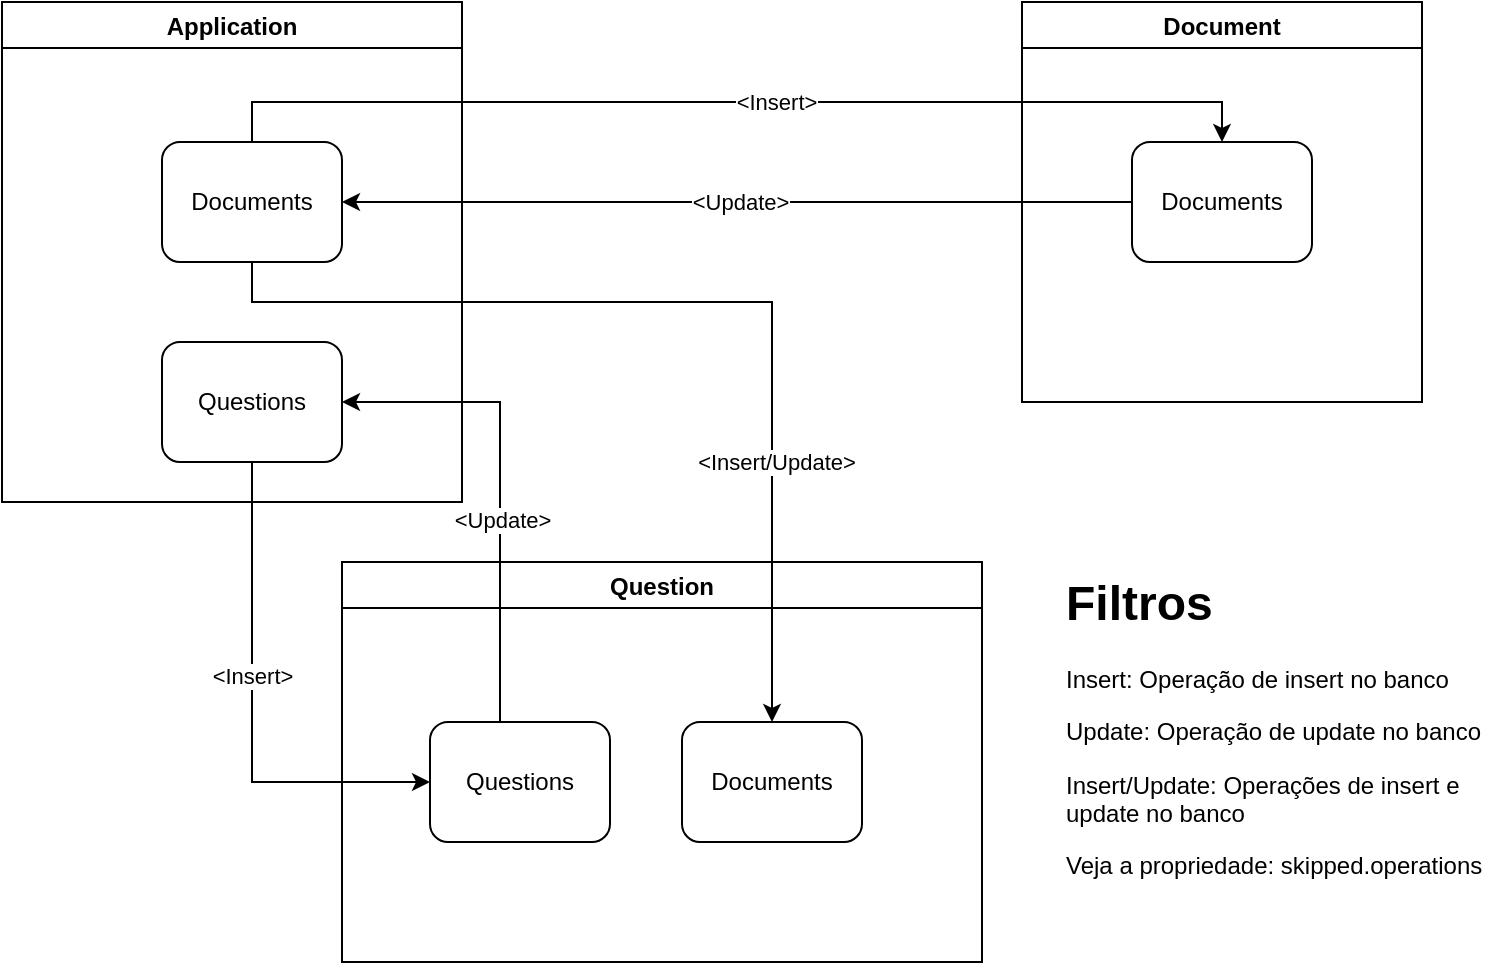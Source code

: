 <mxfile version="24.7.6">
  <diagram name="Página-1" id="1I2NpguU9Cbnj842ZvMQ">
    <mxGraphModel dx="1290" dy="558" grid="1" gridSize="10" guides="1" tooltips="1" connect="1" arrows="1" fold="1" page="1" pageScale="1" pageWidth="827" pageHeight="1169" math="0" shadow="0">
      <root>
        <mxCell id="0" />
        <mxCell id="1" parent="0" />
        <mxCell id="SDAFO1bnm1LYiTZY5Lul-3" value="Application" style="swimlane;" vertex="1" parent="1">
          <mxGeometry x="30" y="20" width="230" height="250" as="geometry" />
        </mxCell>
        <mxCell id="SDAFO1bnm1LYiTZY5Lul-12" value="&lt;div&gt;Documents&lt;/div&gt;" style="rounded=1;whiteSpace=wrap;html=1;" vertex="1" parent="SDAFO1bnm1LYiTZY5Lul-3">
          <mxGeometry x="80" y="70" width="90" height="60" as="geometry" />
        </mxCell>
        <mxCell id="SDAFO1bnm1LYiTZY5Lul-13" value="&lt;div&gt;Questions&lt;/div&gt;" style="rounded=1;whiteSpace=wrap;html=1;" vertex="1" parent="SDAFO1bnm1LYiTZY5Lul-3">
          <mxGeometry x="80" y="170" width="90" height="60" as="geometry" />
        </mxCell>
        <mxCell id="SDAFO1bnm1LYiTZY5Lul-4" value="Document" style="swimlane;startSize=23;" vertex="1" parent="1">
          <mxGeometry x="540" y="20" width="200" height="200" as="geometry" />
        </mxCell>
        <mxCell id="SDAFO1bnm1LYiTZY5Lul-14" value="&lt;div&gt;Documents&lt;/div&gt;" style="rounded=1;whiteSpace=wrap;html=1;" vertex="1" parent="SDAFO1bnm1LYiTZY5Lul-4">
          <mxGeometry x="55" y="70" width="90" height="60" as="geometry" />
        </mxCell>
        <mxCell id="SDAFO1bnm1LYiTZY5Lul-9" value="Question" style="swimlane;" vertex="1" parent="1">
          <mxGeometry x="200" y="300" width="320" height="200" as="geometry" />
        </mxCell>
        <mxCell id="SDAFO1bnm1LYiTZY5Lul-10" value="&lt;div&gt;Documents&lt;/div&gt;" style="rounded=1;whiteSpace=wrap;html=1;" vertex="1" parent="SDAFO1bnm1LYiTZY5Lul-9">
          <mxGeometry x="170" y="80" width="90" height="60" as="geometry" />
        </mxCell>
        <mxCell id="SDAFO1bnm1LYiTZY5Lul-11" value="&lt;div&gt;Questions&lt;/div&gt;" style="rounded=1;whiteSpace=wrap;html=1;" vertex="1" parent="SDAFO1bnm1LYiTZY5Lul-9">
          <mxGeometry x="44" y="80" width="90" height="60" as="geometry" />
        </mxCell>
        <mxCell id="SDAFO1bnm1LYiTZY5Lul-15" style="edgeStyle=orthogonalEdgeStyle;rounded=0;orthogonalLoop=1;jettySize=auto;html=1;entryX=0.5;entryY=0;entryDx=0;entryDy=0;exitX=0.5;exitY=1;exitDx=0;exitDy=0;" edge="1" parent="1" source="SDAFO1bnm1LYiTZY5Lul-12" target="SDAFO1bnm1LYiTZY5Lul-10">
          <mxGeometry relative="1" as="geometry">
            <mxPoint x="430" y="440" as="targetPoint" />
            <Array as="points">
              <mxPoint x="155" y="170" />
              <mxPoint x="415" y="170" />
            </Array>
          </mxGeometry>
        </mxCell>
        <mxCell id="SDAFO1bnm1LYiTZY5Lul-18" value="&amp;lt;Insert/Update&amp;gt;" style="edgeLabel;html=1;align=center;verticalAlign=middle;resizable=0;points=[];" vertex="1" connectable="0" parent="SDAFO1bnm1LYiTZY5Lul-15">
          <mxGeometry x="0.183" y="2" relative="1" as="geometry">
            <mxPoint y="70" as="offset" />
          </mxGeometry>
        </mxCell>
        <mxCell id="SDAFO1bnm1LYiTZY5Lul-16" style="edgeStyle=orthogonalEdgeStyle;rounded=0;orthogonalLoop=1;jettySize=auto;html=1;entryX=0;entryY=0.5;entryDx=0;entryDy=0;exitX=0.5;exitY=1;exitDx=0;exitDy=0;" edge="1" parent="1" source="SDAFO1bnm1LYiTZY5Lul-13" target="SDAFO1bnm1LYiTZY5Lul-11">
          <mxGeometry relative="1" as="geometry" />
        </mxCell>
        <mxCell id="SDAFO1bnm1LYiTZY5Lul-20" value="&amp;lt;Insert&amp;gt;" style="edgeLabel;html=1;align=center;verticalAlign=middle;resizable=0;points=[];" vertex="1" connectable="0" parent="SDAFO1bnm1LYiTZY5Lul-16">
          <mxGeometry x="-0.145" relative="1" as="geometry">
            <mxPoint as="offset" />
          </mxGeometry>
        </mxCell>
        <mxCell id="SDAFO1bnm1LYiTZY5Lul-17" style="edgeStyle=orthogonalEdgeStyle;rounded=0;orthogonalLoop=1;jettySize=auto;html=1;entryX=0.5;entryY=0;entryDx=0;entryDy=0;exitX=0.5;exitY=0;exitDx=0;exitDy=0;" edge="1" parent="1" source="SDAFO1bnm1LYiTZY5Lul-12" target="SDAFO1bnm1LYiTZY5Lul-14">
          <mxGeometry relative="1" as="geometry" />
        </mxCell>
        <mxCell id="SDAFO1bnm1LYiTZY5Lul-19" value="&amp;lt;Insert&amp;gt;" style="edgeLabel;html=1;align=center;verticalAlign=middle;resizable=0;points=[];" vertex="1" connectable="0" parent="SDAFO1bnm1LYiTZY5Lul-17">
          <mxGeometry x="0.072" relative="1" as="geometry">
            <mxPoint as="offset" />
          </mxGeometry>
        </mxCell>
        <mxCell id="SDAFO1bnm1LYiTZY5Lul-21" style="edgeStyle=orthogonalEdgeStyle;rounded=0;orthogonalLoop=1;jettySize=auto;html=1;" edge="1" parent="1" source="SDAFO1bnm1LYiTZY5Lul-14" target="SDAFO1bnm1LYiTZY5Lul-12">
          <mxGeometry relative="1" as="geometry">
            <Array as="points" />
          </mxGeometry>
        </mxCell>
        <mxCell id="SDAFO1bnm1LYiTZY5Lul-22" value="&amp;lt;Update&amp;gt;" style="edgeLabel;html=1;align=center;verticalAlign=middle;resizable=0;points=[];" vertex="1" connectable="0" parent="SDAFO1bnm1LYiTZY5Lul-21">
          <mxGeometry x="-0.005" relative="1" as="geometry">
            <mxPoint as="offset" />
          </mxGeometry>
        </mxCell>
        <mxCell id="SDAFO1bnm1LYiTZY5Lul-26" style="edgeStyle=orthogonalEdgeStyle;rounded=0;orthogonalLoop=1;jettySize=auto;html=1;entryX=1;entryY=0.5;entryDx=0;entryDy=0;" edge="1" parent="1" source="SDAFO1bnm1LYiTZY5Lul-11" target="SDAFO1bnm1LYiTZY5Lul-13">
          <mxGeometry relative="1" as="geometry">
            <Array as="points">
              <mxPoint x="279" y="220" />
            </Array>
          </mxGeometry>
        </mxCell>
        <mxCell id="SDAFO1bnm1LYiTZY5Lul-27" value="&amp;lt;Update&amp;gt;" style="edgeLabel;html=1;align=center;verticalAlign=middle;resizable=0;points=[];" vertex="1" connectable="0" parent="SDAFO1bnm1LYiTZY5Lul-26">
          <mxGeometry x="-0.41" relative="1" as="geometry">
            <mxPoint x="1" y="-31" as="offset" />
          </mxGeometry>
        </mxCell>
        <mxCell id="SDAFO1bnm1LYiTZY5Lul-28" value="&lt;h1 style=&quot;margin-top: 0px;&quot;&gt;Filtros&lt;/h1&gt;&lt;p&gt;Insert: Operação de insert no banco&lt;br&gt;&lt;/p&gt;&lt;p&gt;Update: Operação de update no banco&lt;br&gt;&lt;/p&gt;&lt;p&gt;Insert/Update: Operações de insert e update no banco&lt;/p&gt;&lt;p&gt;Veja a propriedade: skipped.operations&lt;br&gt;&lt;/p&gt;" style="text;html=1;whiteSpace=wrap;overflow=hidden;rounded=0;" vertex="1" parent="1">
          <mxGeometry x="560" y="300" width="220" height="180" as="geometry" />
        </mxCell>
      </root>
    </mxGraphModel>
  </diagram>
</mxfile>
